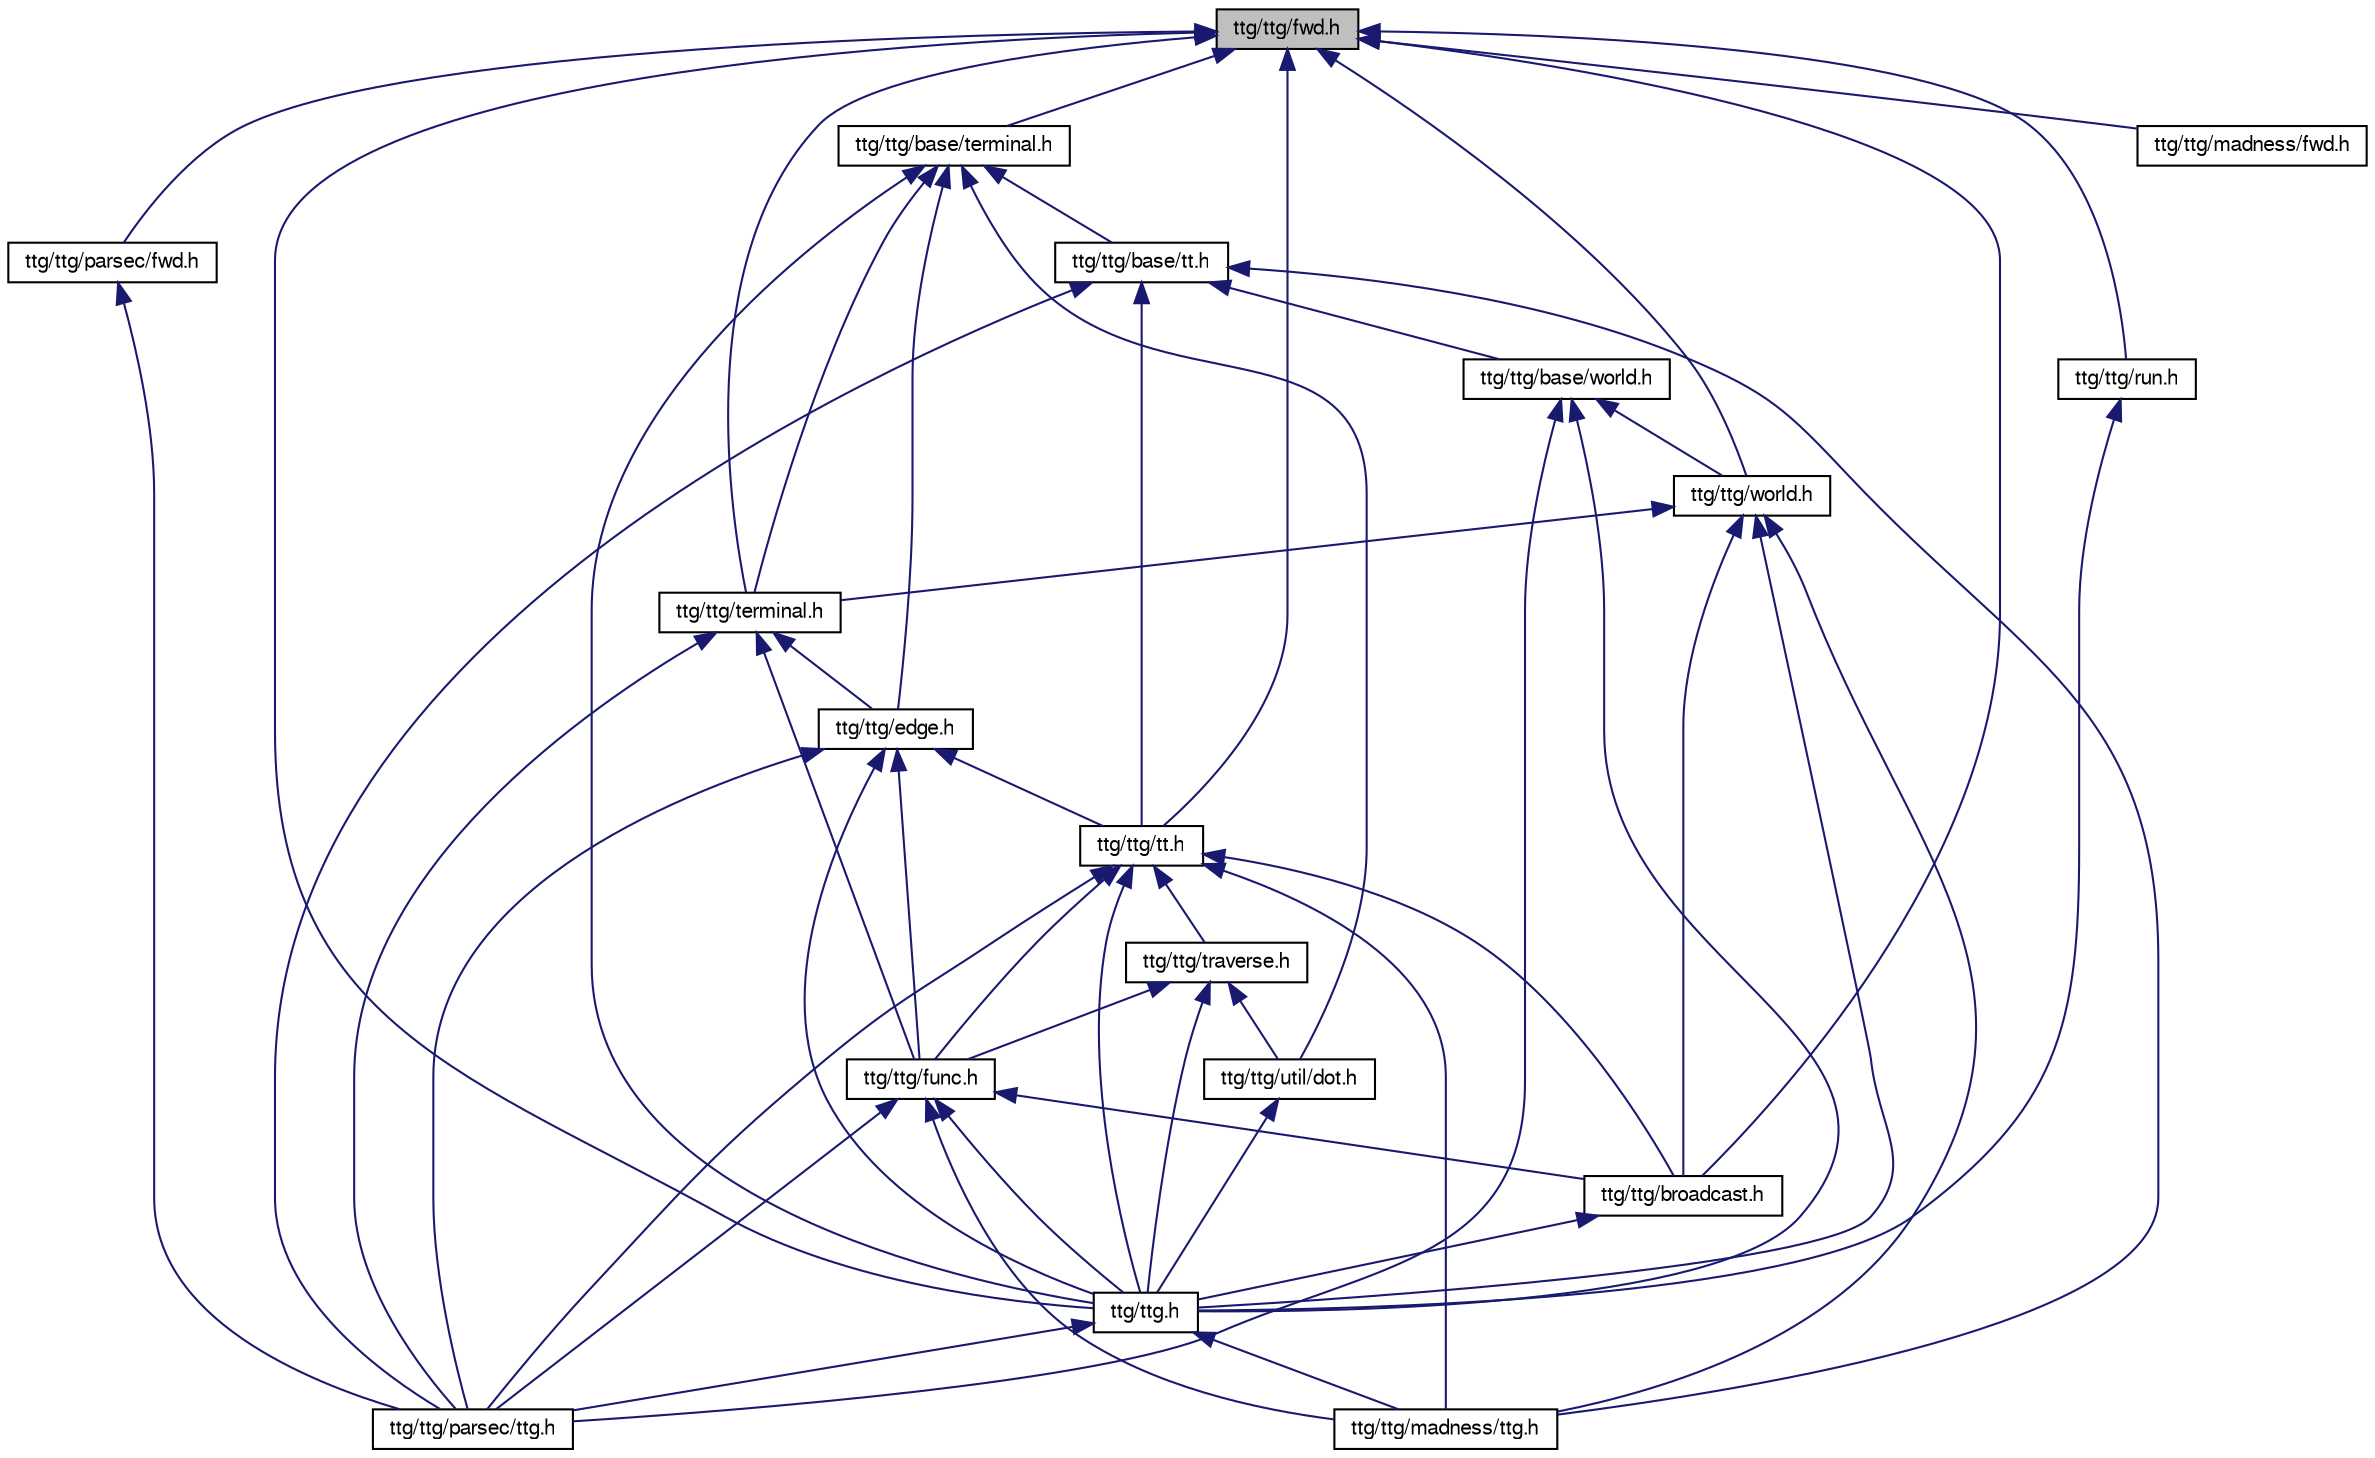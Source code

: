 digraph "ttg/ttg/fwd.h"
{
 // LATEX_PDF_SIZE
  edge [fontname="FreeSans",fontsize="10",labelfontname="FreeSans",labelfontsize="10"];
  node [fontname="FreeSans",fontsize="10",shape=record];
  Node1 [label="ttg/ttg/fwd.h",height=0.2,width=0.4,color="black", fillcolor="grey75", style="filled", fontcolor="black",tooltip=" "];
  Node1 -> Node2 [dir="back",color="midnightblue",fontsize="10",style="solid",fontname="FreeSans"];
  Node2 [label="ttg/ttg.h",height=0.2,width=0.4,color="black", fillcolor="white", style="filled",URL="$ttg_8h_source.html",tooltip=" "];
  Node2 -> Node3 [dir="back",color="midnightblue",fontsize="10",style="solid",fontname="FreeSans"];
  Node3 [label="ttg/ttg/madness/ttg.h",height=0.2,width=0.4,color="black", fillcolor="white", style="filled",URL="$ttg_2madness_2ttg_8h_source.html",tooltip=" "];
  Node2 -> Node4 [dir="back",color="midnightblue",fontsize="10",style="solid",fontname="FreeSans"];
  Node4 [label="ttg/ttg/parsec/ttg.h",height=0.2,width=0.4,color="black", fillcolor="white", style="filled",URL="$ttg_2parsec_2ttg_8h_source.html",tooltip=" "];
  Node1 -> Node5 [dir="back",color="midnightblue",fontsize="10",style="solid",fontname="FreeSans"];
  Node5 [label="ttg/ttg/base/terminal.h",height=0.2,width=0.4,color="black", fillcolor="white", style="filled",URL="$base_2terminal_8h_source.html",tooltip=" "];
  Node5 -> Node2 [dir="back",color="midnightblue",fontsize="10",style="solid",fontname="FreeSans"];
  Node5 -> Node6 [dir="back",color="midnightblue",fontsize="10",style="solid",fontname="FreeSans"];
  Node6 [label="ttg/ttg/base/tt.h",height=0.2,width=0.4,color="black", fillcolor="white", style="filled",URL="$base_2tt_8h_source.html",tooltip=" "];
  Node6 -> Node7 [dir="back",color="midnightblue",fontsize="10",style="solid",fontname="FreeSans"];
  Node7 [label="ttg/ttg/base/world.h",height=0.2,width=0.4,color="black", fillcolor="white", style="filled",URL="$base_2world_8h_source.html",tooltip=" "];
  Node7 -> Node2 [dir="back",color="midnightblue",fontsize="10",style="solid",fontname="FreeSans"];
  Node7 -> Node4 [dir="back",color="midnightblue",fontsize="10",style="solid",fontname="FreeSans"];
  Node7 -> Node8 [dir="back",color="midnightblue",fontsize="10",style="solid",fontname="FreeSans"];
  Node8 [label="ttg/ttg/world.h",height=0.2,width=0.4,color="black", fillcolor="white", style="filled",URL="$world_8h_source.html",tooltip=" "];
  Node8 -> Node2 [dir="back",color="midnightblue",fontsize="10",style="solid",fontname="FreeSans"];
  Node8 -> Node9 [dir="back",color="midnightblue",fontsize="10",style="solid",fontname="FreeSans"];
  Node9 [label="ttg/ttg/broadcast.h",height=0.2,width=0.4,color="black", fillcolor="white", style="filled",URL="$broadcast_8h_source.html",tooltip=" "];
  Node9 -> Node2 [dir="back",color="midnightblue",fontsize="10",style="solid",fontname="FreeSans"];
  Node8 -> Node3 [dir="back",color="midnightblue",fontsize="10",style="solid",fontname="FreeSans"];
  Node8 -> Node10 [dir="back",color="midnightblue",fontsize="10",style="solid",fontname="FreeSans"];
  Node10 [label="ttg/ttg/terminal.h",height=0.2,width=0.4,color="black", fillcolor="white", style="filled",URL="$terminal_8h_source.html",tooltip=" "];
  Node10 -> Node11 [dir="back",color="midnightblue",fontsize="10",style="solid",fontname="FreeSans"];
  Node11 [label="ttg/ttg/edge.h",height=0.2,width=0.4,color="black", fillcolor="white", style="filled",URL="$edge_8h_source.html",tooltip=" "];
  Node11 -> Node2 [dir="back",color="midnightblue",fontsize="10",style="solid",fontname="FreeSans"];
  Node11 -> Node12 [dir="back",color="midnightblue",fontsize="10",style="solid",fontname="FreeSans"];
  Node12 [label="ttg/ttg/func.h",height=0.2,width=0.4,color="black", fillcolor="white", style="filled",URL="$func_8h_source.html",tooltip=" "];
  Node12 -> Node2 [dir="back",color="midnightblue",fontsize="10",style="solid",fontname="FreeSans"];
  Node12 -> Node9 [dir="back",color="midnightblue",fontsize="10",style="solid",fontname="FreeSans"];
  Node12 -> Node3 [dir="back",color="midnightblue",fontsize="10",style="solid",fontname="FreeSans"];
  Node12 -> Node4 [dir="back",color="midnightblue",fontsize="10",style="solid",fontname="FreeSans"];
  Node11 -> Node4 [dir="back",color="midnightblue",fontsize="10",style="solid",fontname="FreeSans"];
  Node11 -> Node13 [dir="back",color="midnightblue",fontsize="10",style="solid",fontname="FreeSans"];
  Node13 [label="ttg/ttg/tt.h",height=0.2,width=0.4,color="black", fillcolor="white", style="filled",URL="$tt_8h_source.html",tooltip=" "];
  Node13 -> Node2 [dir="back",color="midnightblue",fontsize="10",style="solid",fontname="FreeSans"];
  Node13 -> Node9 [dir="back",color="midnightblue",fontsize="10",style="solid",fontname="FreeSans"];
  Node13 -> Node12 [dir="back",color="midnightblue",fontsize="10",style="solid",fontname="FreeSans"];
  Node13 -> Node3 [dir="back",color="midnightblue",fontsize="10",style="solid",fontname="FreeSans"];
  Node13 -> Node4 [dir="back",color="midnightblue",fontsize="10",style="solid",fontname="FreeSans"];
  Node13 -> Node14 [dir="back",color="midnightblue",fontsize="10",style="solid",fontname="FreeSans"];
  Node14 [label="ttg/ttg/traverse.h",height=0.2,width=0.4,color="black", fillcolor="white", style="filled",URL="$traverse_8h_source.html",tooltip=" "];
  Node14 -> Node2 [dir="back",color="midnightblue",fontsize="10",style="solid",fontname="FreeSans"];
  Node14 -> Node12 [dir="back",color="midnightblue",fontsize="10",style="solid",fontname="FreeSans"];
  Node14 -> Node15 [dir="back",color="midnightblue",fontsize="10",style="solid",fontname="FreeSans"];
  Node15 [label="ttg/ttg/util/dot.h",height=0.2,width=0.4,color="black", fillcolor="white", style="filled",URL="$dot_8h_source.html",tooltip=" "];
  Node15 -> Node2 [dir="back",color="midnightblue",fontsize="10",style="solid",fontname="FreeSans"];
  Node10 -> Node12 [dir="back",color="midnightblue",fontsize="10",style="solid",fontname="FreeSans"];
  Node10 -> Node4 [dir="back",color="midnightblue",fontsize="10",style="solid",fontname="FreeSans"];
  Node6 -> Node3 [dir="back",color="midnightblue",fontsize="10",style="solid",fontname="FreeSans"];
  Node6 -> Node4 [dir="back",color="midnightblue",fontsize="10",style="solid",fontname="FreeSans"];
  Node6 -> Node13 [dir="back",color="midnightblue",fontsize="10",style="solid",fontname="FreeSans"];
  Node5 -> Node11 [dir="back",color="midnightblue",fontsize="10",style="solid",fontname="FreeSans"];
  Node5 -> Node10 [dir="back",color="midnightblue",fontsize="10",style="solid",fontname="FreeSans"];
  Node5 -> Node15 [dir="back",color="midnightblue",fontsize="10",style="solid",fontname="FreeSans"];
  Node1 -> Node9 [dir="back",color="midnightblue",fontsize="10",style="solid",fontname="FreeSans"];
  Node1 -> Node16 [dir="back",color="midnightblue",fontsize="10",style="solid",fontname="FreeSans"];
  Node16 [label="ttg/ttg/madness/fwd.h",height=0.2,width=0.4,color="black", fillcolor="white", style="filled",URL="$madness_2fwd_8h_source.html",tooltip=" "];
  Node1 -> Node17 [dir="back",color="midnightblue",fontsize="10",style="solid",fontname="FreeSans"];
  Node17 [label="ttg/ttg/parsec/fwd.h",height=0.2,width=0.4,color="black", fillcolor="white", style="filled",URL="$parsec_2fwd_8h_source.html",tooltip=" "];
  Node17 -> Node4 [dir="back",color="midnightblue",fontsize="10",style="solid",fontname="FreeSans"];
  Node1 -> Node18 [dir="back",color="midnightblue",fontsize="10",style="solid",fontname="FreeSans"];
  Node18 [label="ttg/ttg/run.h",height=0.2,width=0.4,color="black", fillcolor="white", style="filled",URL="$run_8h_source.html",tooltip=" "];
  Node18 -> Node2 [dir="back",color="midnightblue",fontsize="10",style="solid",fontname="FreeSans"];
  Node1 -> Node10 [dir="back",color="midnightblue",fontsize="10",style="solid",fontname="FreeSans"];
  Node1 -> Node13 [dir="back",color="midnightblue",fontsize="10",style="solid",fontname="FreeSans"];
  Node1 -> Node8 [dir="back",color="midnightblue",fontsize="10",style="solid",fontname="FreeSans"];
}
